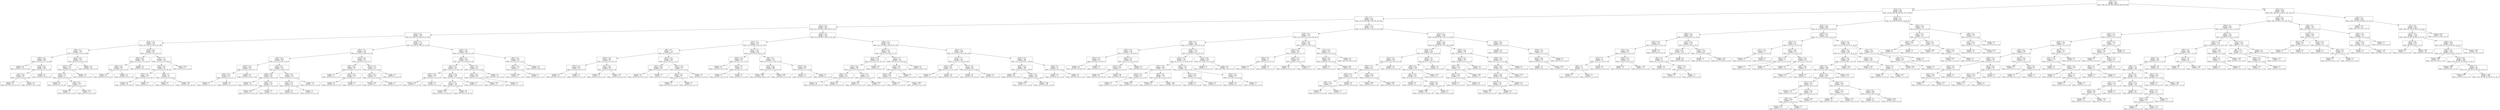 digraph Tree {
node [shape=box] ;
0 [label="X[2] <= 0.5\nentropy = 3.167\nsamples = 8208\nvalue = [997, 891, 942, 840, 1000, 903, 882, 824, 929]"] ;
1 [label="X[14] <= 0.5\nentropy = 2.98\nsamples = 5679\nvalue = [0, 622, 645, 765, 500, 816, 702, 724, 905]"] ;
0 -> 1 [labeldistance=2.5, labelangle=45, headlabel="True"] ;
2 [label="X[5] <= 0.5\nentropy = 2.791\nsamples = 4801\nvalue = [0, 570, 612, 698, 0, 783, 582, 675, 881]"] ;
1 -> 2 ;
3 [label="X[11] <= 0.5\nentropy = 2.505\nsamples = 3014\nvalue = [0, 0, 261, 543, 0, 654, 309, 570, 677]"] ;
2 -> 3 ;
4 [label="X[17] <= 0.5\nentropy = 2.259\nsamples = 1478\nvalue = [0, 0, 201, 0, 0, 368, 235, 242, 432]"] ;
3 -> 4 ;
5 [label="X[23] <= 0.5\nentropy = 1.769\nsamples = 814\nvalue = [0, 0, 141, 0, 0, 0, 83, 191, 399]"] ;
4 -> 5 ;
6 [label="X[8] <= 0.5\nentropy = 1.279\nsamples = 567\nvalue = [0, 0, 116, 0, 0, 0, 83, 0, 368]"] ;
5 -> 6 ;
7 [label="X[20] <= 0.5\nentropy = 0.664\nsamples = 434\nvalue = [0, 0, 0, 0, 0, 0, 75, 0, 359]"] ;
6 -> 7 ;
8 [label="entropy = 0.0\nsamples = 331\nvalue = [0, 0, 0, 0, 0, 0, 0, 0, 331]"] ;
7 -> 8 ;
9 [label="X[10] <= 0.5\nentropy = 0.844\nsamples = 103\nvalue = [0, 0, 0, 0, 0, 0, 75, 0, 28]"] ;
7 -> 9 ;
10 [label="X[7] <= 0.5\nentropy = 0.946\nsamples = 44\nvalue = [0, 0, 0, 0, 0, 0, 16, 0, 28]"] ;
9 -> 10 ;
11 [label="entropy = 0.0\nsamples = 16\nvalue = [0, 0, 0, 0, 0, 0, 16, 0, 0]"] ;
10 -> 11 ;
12 [label="entropy = 0.0\nsamples = 28\nvalue = [0, 0, 0, 0, 0, 0, 0, 0, 28]"] ;
10 -> 12 ;
13 [label="entropy = 0.0\nsamples = 59\nvalue = [0, 0, 0, 0, 0, 0, 59, 0, 0]"] ;
9 -> 13 ;
14 [label="X[13] <= 0.5\nentropy = 0.679\nsamples = 133\nvalue = [0, 0, 116, 0, 0, 0, 8, 0, 9]"] ;
6 -> 14 ;
15 [label="X[21] <= 0.5\nentropy = 1.513\nsamples = 33\nvalue = [0, 0, 16, 0, 0, 0, 8, 0, 9]"] ;
14 -> 15 ;
16 [label="X[20] <= 0.5\nentropy = 1.51\nsamples = 21\nvalue = [0, 0, 4, 0, 0, 0, 8, 0, 9]"] ;
15 -> 16 ;
17 [label="entropy = 0.0\nsamples = 9\nvalue = [0, 0, 0, 0, 0, 0, 0, 0, 9]"] ;
16 -> 17 ;
18 [label="X[1] <= 0.5\nentropy = 0.918\nsamples = 12\nvalue = [0, 0, 4, 0, 0, 0, 8, 0, 0]"] ;
16 -> 18 ;
19 [label="entropy = 0.0\nsamples = 2\nvalue = [0, 0, 0, 0, 0, 0, 2, 0, 0]"] ;
18 -> 19 ;
20 [label="entropy = 0.971\nsamples = 10\nvalue = [0, 0, 4, 0, 0, 0, 6, 0, 0]"] ;
18 -> 20 ;
21 [label="entropy = 0.0\nsamples = 12\nvalue = [0, 0, 12, 0, 0, 0, 0, 0, 0]"] ;
15 -> 21 ;
22 [label="entropy = 0.0\nsamples = 100\nvalue = [0, 0, 100, 0, 0, 0, 0, 0, 0]"] ;
14 -> 22 ;
23 [label="X[26] <= 0.5\nentropy = 0.997\nsamples = 247\nvalue = [0, 0, 25, 0, 0, 0, 0, 191, 31]"] ;
5 -> 23 ;
24 [label="X[19] <= 0.5\nentropy = 0.584\nsamples = 143\nvalue = [0, 0, 20, 0, 0, 0, 0, 123, 0]"] ;
23 -> 24 ;
25 [label="X[8] <= 0.5\nentropy = 0.998\nsamples = 42\nvalue = [0, 0, 20, 0, 0, 0, 0, 22, 0]"] ;
24 -> 25 ;
26 [label="entropy = 0.0\nsamples = 22\nvalue = [0, 0, 0, 0, 0, 0, 0, 22, 0]"] ;
25 -> 26 ;
27 [label="entropy = 0.0\nsamples = 20\nvalue = [0, 0, 20, 0, 0, 0, 0, 0, 0]"] ;
25 -> 27 ;
28 [label="entropy = 0.0\nsamples = 101\nvalue = [0, 0, 0, 0, 0, 0, 0, 101, 0]"] ;
24 -> 28 ;
29 [label="X[3] <= 0.5\nentropy = 1.132\nsamples = 104\nvalue = [0, 0, 5, 0, 0, 0, 0, 68, 31]"] ;
23 -> 29 ;
30 [label="X[12] <= 0.5\nentropy = 0.871\nsamples = 96\nvalue = [0, 0, 0, 0, 0, 0, 0, 68, 28]"] ;
29 -> 30 ;
31 [label="X[1] <= 0.5\nentropy = 0.165\nsamples = 41\nvalue = [0, 0, 0, 0, 0, 0, 0, 40, 1]"] ;
30 -> 31 ;
32 [label="entropy = 0.0\nsamples = 40\nvalue = [0, 0, 0, 0, 0, 0, 0, 40, 0]"] ;
31 -> 32 ;
33 [label="entropy = 0.0\nsamples = 1\nvalue = [0, 0, 0, 0, 0, 0, 0, 0, 1]"] ;
31 -> 33 ;
34 [label="X[9] <= 0.5\nentropy = 1.0\nsamples = 55\nvalue = [0, 0, 0, 0, 0, 0, 0, 28, 27]"] ;
30 -> 34 ;
35 [label="entropy = 0.0\nsamples = 5\nvalue = [0, 0, 0, 0, 0, 0, 0, 0, 5]"] ;
34 -> 35 ;
36 [label="entropy = 0.99\nsamples = 50\nvalue = [0, 0, 0, 0, 0, 0, 0, 28, 22]"] ;
34 -> 36 ;
37 [label="entropy = 0.954\nsamples = 8\nvalue = [0, 0, 5, 0, 0, 0, 0, 0, 3]"] ;
29 -> 37 ;
38 [label="X[20] <= 0.5\nentropy = 1.772\nsamples = 664\nvalue = [0, 0, 60, 0, 0, 368, 152, 51, 33]"] ;
4 -> 38 ;
39 [label="X[8] <= 0.5\nentropy = 1.149\nsamples = 410\nvalue = [0, 0, 45, 0, 0, 308, 0, 47, 10]"] ;
38 -> 39 ;
40 [label="X[7] <= 0.5\nentropy = 0.666\nsamples = 355\nvalue = [0, 0, 0, 0, 0, 307, 0, 39, 9]"] ;
39 -> 40 ;
41 [label="X[21] <= 0.5\nentropy = 0.876\nsamples = 145\nvalue = [0, 0, 0, 0, 0, 107, 0, 37, 1]"] ;
40 -> 41 ;
42 [label="X[23] <= 0.5\nentropy = 0.176\nsamples = 38\nvalue = [0, 0, 0, 0, 0, 0, 0, 37, 1]"] ;
41 -> 42 ;
43 [label="entropy = 0.0\nsamples = 1\nvalue = [0, 0, 0, 0, 0, 0, 0, 0, 1]"] ;
42 -> 43 ;
44 [label="entropy = 0.0\nsamples = 37\nvalue = [0, 0, 0, 0, 0, 0, 0, 37, 0]"] ;
42 -> 44 ;
45 [label="entropy = 0.0\nsamples = 107\nvalue = [0, 0, 0, 0, 0, 107, 0, 0, 0]"] ;
41 -> 45 ;
46 [label="X[0] <= 0.5\nentropy = 0.311\nsamples = 210\nvalue = [0, 0, 0, 0, 0, 200, 0, 2, 8]"] ;
40 -> 46 ;
47 [label="X[26] <= 0.5\nentropy = 0.909\nsamples = 38\nvalue = [0, 0, 0, 0, 0, 29, 0, 1, 8]"] ;
46 -> 47 ;
48 [label="entropy = 0.0\nsamples = 16\nvalue = [0, 0, 0, 0, 0, 16, 0, 0, 0]"] ;
47 -> 48 ;
49 [label="X[23] <= 0.5\nentropy = 1.182\nsamples = 22\nvalue = [0, 0, 0, 0, 0, 13, 0, 1, 8]"] ;
47 -> 49 ;
50 [label="entropy = 0.959\nsamples = 21\nvalue = [0, 0, 0, 0, 0, 13, 0, 0, 8]"] ;
49 -> 50 ;
51 [label="entropy = 0.0\nsamples = 1\nvalue = [0, 0, 0, 0, 0, 0, 0, 1, 0]"] ;
49 -> 51 ;
52 [label="X[4] <= 0.5\nentropy = 0.052\nsamples = 172\nvalue = [0, 0, 0, 0, 0, 171, 0, 1, 0]"] ;
46 -> 52 ;
53 [label="X[12] <= 0.5\nentropy = 0.131\nsamples = 55\nvalue = [0, 0, 0, 0, 0, 54, 0, 1, 0]"] ;
52 -> 53 ;
54 [label="entropy = 0.0\nsamples = 54\nvalue = [0, 0, 0, 0, 0, 54, 0, 0, 0]"] ;
53 -> 54 ;
55 [label="entropy = 0.0\nsamples = 1\nvalue = [0, 0, 0, 0, 0, 0, 0, 1, 0]"] ;
53 -> 55 ;
56 [label="entropy = 0.0\nsamples = 117\nvalue = [0, 0, 0, 0, 0, 117, 0, 0, 0]"] ;
52 -> 56 ;
57 [label="X[18] <= 0.5\nentropy = 0.852\nsamples = 55\nvalue = [0, 0, 45, 0, 0, 1, 0, 8, 1]"] ;
39 -> 57 ;
58 [label="X[9] <= 0.5\nentropy = 0.307\nsamples = 45\nvalue = [0, 0, 43, 0, 0, 1, 0, 0, 1]"] ;
57 -> 58 ;
59 [label="entropy = 0.0\nsamples = 1\nvalue = [0, 0, 0, 0, 0, 0, 0, 0, 1]"] ;
58 -> 59 ;
60 [label="X[22] <= 0.5\nentropy = 0.156\nsamples = 44\nvalue = [0, 0, 43, 0, 0, 1, 0, 0, 0]"] ;
58 -> 60 ;
61 [label="entropy = 0.0\nsamples = 43\nvalue = [0, 0, 43, 0, 0, 0, 0, 0, 0]"] ;
60 -> 61 ;
62 [label="entropy = 0.0\nsamples = 1\nvalue = [0, 0, 0, 0, 0, 1, 0, 0, 0]"] ;
60 -> 62 ;
63 [label="X[12] <= 0.5\nentropy = 0.722\nsamples = 10\nvalue = [0, 0, 2, 0, 0, 0, 0, 8, 0]"] ;
57 -> 63 ;
64 [label="X[0] <= 0.5\nentropy = 0.503\nsamples = 9\nvalue = [0, 0, 1, 0, 0, 0, 0, 8, 0]"] ;
63 -> 64 ;
65 [label="entropy = 0.544\nsamples = 8\nvalue = [0, 0, 1, 0, 0, 0, 0, 7, 0]"] ;
64 -> 65 ;
66 [label="entropy = 0.0\nsamples = 1\nvalue = [0, 0, 0, 0, 0, 0, 0, 1, 0]"] ;
64 -> 66 ;
67 [label="entropy = 0.0\nsamples = 1\nvalue = [0, 0, 1, 0, 0, 0, 0, 0, 0]"] ;
63 -> 67 ;
68 [label="X[21] <= 0.5\nentropy = 1.584\nsamples = 254\nvalue = [0, 0, 15, 0, 0, 60, 152, 4, 23]"] ;
38 -> 68 ;
69 [label="X[8] <= 0.5\nentropy = 1.256\nsamples = 200\nvalue = [0, 0, 15, 0, 0, 9, 150, 4, 22]"] ;
68 -> 69 ;
70 [label="X[1] <= 0.5\nentropy = 0.49\nsamples = 155\nvalue = [0, 0, 0, 0, 0, 9, 142, 4, 0]"] ;
69 -> 70 ;
71 [label="X[25] <= 0.5\nentropy = 1.338\nsamples = 15\nvalue = [0, 0, 0, 0, 0, 2, 9, 4, 0]"] ;
70 -> 71 ;
72 [label="entropy = 0.918\nsamples = 6\nvalue = [0, 0, 0, 0, 0, 2, 0, 4, 0]"] ;
71 -> 72 ;
73 [label="entropy = 0.0\nsamples = 9\nvalue = [0, 0, 0, 0, 0, 0, 9, 0, 0]"] ;
71 -> 73 ;
74 [label="X[25] <= 0.5\nentropy = 0.286\nsamples = 140\nvalue = [0, 0, 0, 0, 0, 7, 133, 0, 0]"] ;
70 -> 74 ;
75 [label="X[7] <= 0.5\nentropy = 0.153\nsamples = 136\nvalue = [0, 0, 0, 0, 0, 3, 133, 0, 0]"] ;
74 -> 75 ;
76 [label="entropy = 0.184\nsamples = 107\nvalue = [0, 0, 0, 0, 0, 3, 104, 0, 0]"] ;
75 -> 76 ;
77 [label="entropy = 0.0\nsamples = 29\nvalue = [0, 0, 0, 0, 0, 0, 29, 0, 0]"] ;
75 -> 77 ;
78 [label="entropy = 0.0\nsamples = 4\nvalue = [0, 0, 0, 0, 0, 4, 0, 0, 0]"] ;
74 -> 78 ;
79 [label="X[9] <= 0.5\nentropy = 1.476\nsamples = 45\nvalue = [0, 0, 15, 0, 0, 0, 8, 0, 22]"] ;
69 -> 79 ;
80 [label="X[3] <= 0.5\nentropy = 0.932\nsamples = 23\nvalue = [0, 0, 15, 0, 0, 0, 8, 0, 0]"] ;
79 -> 80 ;
81 [label="entropy = 0.902\nsamples = 22\nvalue = [0, 0, 15, 0, 0, 0, 7, 0, 0]"] ;
80 -> 81 ;
82 [label="entropy = 0.0\nsamples = 1\nvalue = [0, 0, 0, 0, 0, 0, 1, 0, 0]"] ;
80 -> 82 ;
83 [label="entropy = 0.0\nsamples = 22\nvalue = [0, 0, 0, 0, 0, 0, 0, 0, 22]"] ;
79 -> 83 ;
84 [label="X[4] <= 0.5\nentropy = 0.361\nsamples = 54\nvalue = [0, 0, 0, 0, 0, 51, 2, 0, 1]"] ;
68 -> 84 ;
85 [label="X[9] <= 0.5\nentropy = 1.522\nsamples = 5\nvalue = [0, 0, 0, 0, 0, 2, 2, 0, 1]"] ;
84 -> 85 ;
86 [label="entropy = 0.918\nsamples = 3\nvalue = [0, 0, 0, 0, 0, 2, 1, 0, 0]"] ;
85 -> 86 ;
87 [label="entropy = 1.0\nsamples = 2\nvalue = [0, 0, 0, 0, 0, 0, 1, 0, 1]"] ;
85 -> 87 ;
88 [label="entropy = 0.0\nsamples = 49\nvalue = [0, 0, 0, 0, 0, 49, 0, 0, 0]"] ;
84 -> 88 ;
89 [label="X[23] <= 0.5\nentropy = 2.273\nsamples = 1536\nvalue = [0, 0, 60, 543, 0, 286, 74, 328, 245]"] ;
3 -> 89 ;
90 [label="X[7] <= 0.5\nentropy = 1.576\nsamples = 504\nvalue = [0, 0, 23, 294, 0, 141, 26, 0, 20]"] ;
89 -> 90 ;
91 [label="X[6] <= 0.5\nentropy = 1.114\nsamples = 216\nvalue = [0, 0, 23, 166, 0, 1, 22, 0, 4]"] ;
90 -> 91 ;
92 [label="X[22] <= 0.5\nentropy = 1.695\nsamples = 54\nvalue = [0, 0, 23, 8, 0, 0, 20, 0, 3]"] ;
91 -> 92 ;
93 [label="X[3] <= 0.5\nentropy = 0.516\nsamples = 26\nvalue = [0, 0, 23, 0, 0, 0, 0, 0, 3]"] ;
92 -> 93 ;
94 [label="entropy = 0.0\nsamples = 23\nvalue = [0, 0, 23, 0, 0, 0, 0, 0, 0]"] ;
93 -> 94 ;
95 [label="entropy = 0.0\nsamples = 3\nvalue = [0, 0, 0, 0, 0, 0, 0, 0, 3]"] ;
93 -> 95 ;
96 [label="X[1] <= 0.5\nentropy = 0.863\nsamples = 28\nvalue = [0, 0, 0, 8, 0, 0, 20, 0, 0]"] ;
92 -> 96 ;
97 [label="entropy = 0.0\nsamples = 3\nvalue = [0, 0, 0, 3, 0, 0, 0, 0, 0]"] ;
96 -> 97 ;
98 [label="entropy = 0.722\nsamples = 25\nvalue = [0, 0, 0, 5, 0, 0, 20, 0, 0]"] ;
96 -> 98 ;
99 [label="X[12] <= 0.5\nentropy = 0.204\nsamples = 162\nvalue = [0, 0, 0, 158, 0, 1, 2, 0, 1]"] ;
91 -> 99 ;
100 [label="X[17] <= 0.5\nentropy = 0.056\nsamples = 156\nvalue = [0, 0, 0, 155, 0, 1, 0, 0, 0]"] ;
99 -> 100 ;
101 [label="entropy = 0.0\nsamples = 155\nvalue = [0, 0, 0, 155, 0, 0, 0, 0, 0]"] ;
100 -> 101 ;
102 [label="entropy = 0.0\nsamples = 1\nvalue = [0, 0, 0, 0, 0, 1, 0, 0, 0]"] ;
100 -> 102 ;
103 [label="X[21] <= 0.5\nentropy = 1.459\nsamples = 6\nvalue = [0, 0, 0, 3, 0, 0, 2, 0, 1]"] ;
99 -> 103 ;
104 [label="X[26] <= 0.5\nentropy = 0.918\nsamples = 3\nvalue = [0, 0, 0, 0, 0, 0, 2, 0, 1]"] ;
103 -> 104 ;
105 [label="entropy = 0.0\nsamples = 2\nvalue = [0, 0, 0, 0, 0, 0, 2, 0, 0]"] ;
104 -> 105 ;
106 [label="entropy = 0.0\nsamples = 1\nvalue = [0, 0, 0, 0, 0, 0, 0, 0, 1]"] ;
104 -> 106 ;
107 [label="entropy = 0.0\nsamples = 3\nvalue = [0, 0, 0, 3, 0, 0, 0, 0, 0]"] ;
103 -> 107 ;
108 [label="X[17] <= 0.5\nentropy = 1.343\nsamples = 288\nvalue = [0, 0, 0, 128, 0, 140, 4, 0, 16]"] ;
90 -> 108 ;
109 [label="X[20] <= 0.5\nentropy = 0.614\nsamples = 18\nvalue = [0, 0, 0, 1, 0, 0, 1, 0, 16]"] ;
108 -> 109 ;
110 [label="entropy = 0.0\nsamples = 16\nvalue = [0, 0, 0, 0, 0, 0, 0, 0, 16]"] ;
109 -> 110 ;
111 [label="X[21] <= 0.5\nentropy = 1.0\nsamples = 2\nvalue = [0, 0, 0, 1, 0, 0, 1, 0, 0]"] ;
109 -> 111 ;
112 [label="entropy = 0.0\nsamples = 1\nvalue = [0, 0, 0, 1, 0, 0, 0, 0, 0]"] ;
111 -> 112 ;
113 [label="entropy = 0.0\nsamples = 1\nvalue = [0, 0, 0, 0, 0, 0, 1, 0, 0]"] ;
111 -> 113 ;
114 [label="X[0] <= 0.5\nentropy = 1.075\nsamples = 270\nvalue = [0, 0, 0, 127, 0, 140, 3, 0, 0]"] ;
108 -> 114 ;
115 [label="X[20] <= 0.5\nentropy = 0.998\nsamples = 240\nvalue = [0, 0, 0, 127, 0, 113, 0, 0, 0]"] ;
114 -> 115 ;
116 [label="entropy = 0.998\nsamples = 187\nvalue = [0, 0, 0, 99, 0, 88, 0, 0, 0]"] ;
115 -> 116 ;
117 [label="entropy = 0.998\nsamples = 53\nvalue = [0, 0, 0, 28, 0, 25, 0, 0, 0]"] ;
115 -> 117 ;
118 [label="X[22] <= 0.5\nentropy = 0.469\nsamples = 30\nvalue = [0, 0, 0, 0, 0, 27, 3, 0, 0]"] ;
114 -> 118 ;
119 [label="entropy = 0.0\nsamples = 27\nvalue = [0, 0, 0, 0, 0, 27, 0, 0, 0]"] ;
118 -> 119 ;
120 [label="entropy = 0.0\nsamples = 3\nvalue = [0, 0, 0, 0, 0, 0, 3, 0, 0]"] ;
118 -> 120 ;
121 [label="X[26] <= 0.5\nentropy = 2.275\nsamples = 1032\nvalue = [0, 0, 37, 249, 0, 145, 48, 328, 225]"] ;
89 -> 121 ;
122 [label="X[19] <= 0.5\nentropy = 1.474\nsamples = 340\nvalue = [0, 0, 15, 212, 0, 84, 25, 4, 0]"] ;
121 -> 122 ;
123 [label="X[15] <= 0.5\nentropy = 0.764\nsamples = 231\nvalue = [0, 0, 5, 197, 0, 0, 25, 4, 0]"] ;
122 -> 123 ;
124 [label="X[7] <= 0.5\nentropy = 0.603\nsamples = 225\nvalue = [0, 0, 0, 197, 0, 0, 25, 3, 0]"] ;
123 -> 124 ;
125 [label="X[25] <= 0.5\nentropy = 0.777\nsamples = 109\nvalue = [0, 0, 0, 84, 0, 0, 25, 0, 0]"] ;
124 -> 125 ;
126 [label="entropy = 0.0\nsamples = 84\nvalue = [0, 0, 0, 84, 0, 0, 0, 0, 0]"] ;
125 -> 126 ;
127 [label="entropy = 0.0\nsamples = 25\nvalue = [0, 0, 0, 0, 0, 0, 25, 0, 0]"] ;
125 -> 127 ;
128 [label="X[1] <= 0.5\nentropy = 0.173\nsamples = 116\nvalue = [0, 0, 0, 113, 0, 0, 0, 3, 0]"] ;
124 -> 128 ;
129 [label="entropy = 0.0\nsamples = 107\nvalue = [0, 0, 0, 107, 0, 0, 0, 0, 0]"] ;
128 -> 129 ;
130 [label="entropy = 0.918\nsamples = 9\nvalue = [0, 0, 0, 6, 0, 0, 0, 3, 0]"] ;
128 -> 130 ;
131 [label="entropy = 0.65\nsamples = 6\nvalue = [0, 0, 5, 0, 0, 0, 0, 1, 0]"] ;
123 -> 131 ;
132 [label="X[12] <= 0.5\nentropy = 1.0\nsamples = 109\nvalue = [0, 0, 10, 15, 0, 84, 0, 0, 0]"] ;
122 -> 132 ;
133 [label="X[0] <= 0.5\nentropy = 0.971\nsamples = 25\nvalue = [0, 0, 10, 15, 0, 0, 0, 0, 0]"] ;
132 -> 133 ;
134 [label="X[15] <= 0.5\nentropy = 0.954\nsamples = 24\nvalue = [0, 0, 9, 15, 0, 0, 0, 0, 0]"] ;
133 -> 134 ;
135 [label="entropy = 0.0\nsamples = 1\nvalue = [0, 0, 0, 1, 0, 0, 0, 0, 0]"] ;
134 -> 135 ;
136 [label="entropy = 0.966\nsamples = 23\nvalue = [0, 0, 9, 14, 0, 0, 0, 0, 0]"] ;
134 -> 136 ;
137 [label="entropy = 0.0\nsamples = 1\nvalue = [0, 0, 1, 0, 0, 0, 0, 0, 0]"] ;
133 -> 137 ;
138 [label="entropy = 0.0\nsamples = 84\nvalue = [0, 0, 0, 0, 0, 84, 0, 0, 0]"] ;
132 -> 138 ;
139 [label="X[4] <= 0.5\nentropy = 1.896\nsamples = 692\nvalue = [0, 0, 22, 37, 0, 61, 23, 324, 225]"] ;
121 -> 139 ;
140 [label="X[7] <= 0.5\nentropy = 1.124\nsamples = 303\nvalue = [0, 0, 0, 1, 0, 0, 22, 64, 216]"] ;
139 -> 140 ;
141 [label="X[13] <= 0.5\nentropy = 0.042\nsamples = 217\nvalue = [0, 0, 0, 1, 0, 0, 0, 0, 216]"] ;
140 -> 141 ;
142 [label="entropy = 0.0\nsamples = 1\nvalue = [0, 0, 0, 1, 0, 0, 0, 0, 0]"] ;
141 -> 142 ;
143 [label="entropy = 0.0\nsamples = 216\nvalue = [0, 0, 0, 0, 0, 0, 0, 0, 216]"] ;
141 -> 143 ;
144 [label="X[17] <= 0.5\nentropy = 0.82\nsamples = 86\nvalue = [0, 0, 0, 0, 0, 0, 22, 64, 0]"] ;
140 -> 144 ;
145 [label="entropy = 0.0\nsamples = 64\nvalue = [0, 0, 0, 0, 0, 0, 0, 64, 0]"] ;
144 -> 145 ;
146 [label="entropy = 0.0\nsamples = 22\nvalue = [0, 0, 0, 0, 0, 0, 22, 0, 0]"] ;
144 -> 146 ;
147 [label="X[12] <= 0.5\nentropy = 1.508\nsamples = 389\nvalue = [0, 0, 22, 36, 0, 61, 1, 260, 9]"] ;
139 -> 147 ;
148 [label="X[20] <= 0.5\nentropy = 1.099\nsamples = 345\nvalue = [0, 0, 0, 14, 0, 61, 1, 260, 9]"] ;
147 -> 148 ;
149 [label="entropy = 0.0\nsamples = 182\nvalue = [0, 0, 0, 0, 0, 0, 0, 182, 0]"] ;
148 -> 149 ;
150 [label="X[6] <= 0.5\nentropy = 1.619\nsamples = 163\nvalue = [0, 0, 0, 14, 0, 61, 1, 78, 9]"] ;
148 -> 150 ;
151 [label="entropy = 0.455\nsamples = 27\nvalue = [0, 0, 0, 1, 0, 0, 1, 25, 0]"] ;
150 -> 151 ;
152 [label="entropy = 1.632\nsamples = 136\nvalue = [0, 0, 0, 13, 0, 61, 0, 53, 9]"] ;
150 -> 152 ;
153 [label="X[8] <= 0.5\nentropy = 1.0\nsamples = 44\nvalue = [0, 0, 22, 22, 0, 0, 0, 0, 0]"] ;
147 -> 153 ;
154 [label="entropy = 0.0\nsamples = 22\nvalue = [0, 0, 0, 22, 0, 0, 0, 0, 0]"] ;
153 -> 154 ;
155 [label="entropy = 0.0\nsamples = 22\nvalue = [0, 0, 22, 0, 0, 0, 0, 0, 0]"] ;
153 -> 155 ;
156 [label="X[1] <= 0.5\nentropy = 2.578\nsamples = 1787\nvalue = [0, 570, 351, 155, 0, 129, 273, 105, 204]"] ;
2 -> 156 ;
157 [label="X[18] <= 0.5\nentropy = 2.252\nsamples = 753\nvalue = [0, 124, 321, 24, 0, 113, 102, 66, 3]"] ;
156 -> 157 ;
158 [label="X[8] <= 0.5\nentropy = 1.917\nsamples = 569\nvalue = [0, 30, 319, 24, 0, 28, 102, 65, 1]"] ;
157 -> 158 ;
159 [label="X[25] <= 0.5\nentropy = 1.785\nsamples = 156\nvalue = [0, 0, 0, 22, 0, 12, 66, 55, 1]"] ;
158 -> 159 ;
160 [label="X[12] <= 0.5\nentropy = 0.112\nsamples = 67\nvalue = [0, 0, 0, 0, 0, 0, 66, 0, 1]"] ;
159 -> 160 ;
161 [label="entropy = 0.0\nsamples = 66\nvalue = [0, 0, 0, 0, 0, 0, 66, 0, 0]"] ;
160 -> 161 ;
162 [label="entropy = 0.0\nsamples = 1\nvalue = [0, 0, 0, 0, 0, 0, 0, 0, 1]"] ;
160 -> 162 ;
163 [label="X[22] <= 0.5\nentropy = 1.317\nsamples = 89\nvalue = [0, 0, 0, 22, 0, 12, 0, 55, 0]"] ;
159 -> 163 ;
164 [label="X[11] <= 0.5\nentropy = 0.678\nsamples = 67\nvalue = [0, 0, 0, 0, 0, 12, 0, 55, 0]"] ;
163 -> 164 ;
165 [label="entropy = 0.0\nsamples = 28\nvalue = [0, 0, 0, 0, 0, 0, 0, 28, 0]"] ;
164 -> 165 ;
166 [label="entropy = 0.89\nsamples = 39\nvalue = [0, 0, 0, 0, 0, 12, 0, 27, 0]"] ;
164 -> 166 ;
167 [label="entropy = 0.0\nsamples = 22\nvalue = [0, 0, 0, 22, 0, 0, 0, 0, 0]"] ;
163 -> 167 ;
168 [label="X[19] <= 0.5\nentropy = 1.218\nsamples = 413\nvalue = [0, 30, 319, 2, 0, 16, 36, 10, 0]"] ;
158 -> 168 ;
169 [label="X[10] <= 0.5\nentropy = 1.745\nsamples = 210\nvalue = [0, 19, 127, 2, 0, 16, 36, 10, 0]"] ;
168 -> 169 ;
170 [label="X[17] <= 0.5\nentropy = 1.694\nsamples = 182\nvalue = [0, 15, 111, 2, 0, 8, 36, 10, 0]"] ;
169 -> 170 ;
171 [label="X[22] <= 0.5\nentropy = 1.224\nsamples = 9\nvalue = [0, 0, 6, 1, 0, 0, 2, 0, 0]"] ;
170 -> 171 ;
172 [label="entropy = 0.0\nsamples = 1\nvalue = [0, 0, 0, 1, 0, 0, 0, 0, 0]"] ;
171 -> 172 ;
173 [label="entropy = 0.811\nsamples = 8\nvalue = [0, 0, 6, 0, 0, 0, 2, 0, 0]"] ;
171 -> 173 ;
174 [label="X[23] <= 0.5\nentropy = 1.69\nsamples = 173\nvalue = [0, 15, 105, 1, 0, 8, 34, 10, 0]"] ;
170 -> 174 ;
175 [label="entropy = 0.811\nsamples = 4\nvalue = [0, 3, 0, 0, 0, 0, 1, 0, 0]"] ;
174 -> 175 ;
176 [label="entropy = 1.651\nsamples = 169\nvalue = [0, 12, 105, 1, 0, 8, 33, 10, 0]"] ;
174 -> 176 ;
177 [label="X[22] <= 0.5\nentropy = 1.379\nsamples = 28\nvalue = [0, 4, 16, 0, 0, 8, 0, 0, 0]"] ;
169 -> 177 ;
178 [label="X[17] <= 0.5\nentropy = 0.845\nsamples = 11\nvalue = [0, 3, 0, 0, 0, 8, 0, 0, 0]"] ;
177 -> 178 ;
179 [label="entropy = 0.0\nsamples = 3\nvalue = [0, 3, 0, 0, 0, 0, 0, 0, 0]"] ;
178 -> 179 ;
180 [label="entropy = 0.0\nsamples = 8\nvalue = [0, 0, 0, 0, 0, 8, 0, 0, 0]"] ;
178 -> 180 ;
181 [label="X[15] <= 0.5\nentropy = 0.323\nsamples = 17\nvalue = [0, 1, 16, 0, 0, 0, 0, 0, 0]"] ;
177 -> 181 ;
182 [label="entropy = 0.0\nsamples = 16\nvalue = [0, 0, 16, 0, 0, 0, 0, 0, 0]"] ;
181 -> 182 ;
183 [label="entropy = 0.0\nsamples = 1\nvalue = [0, 1, 0, 0, 0, 0, 0, 0, 0]"] ;
181 -> 183 ;
184 [label="X[13] <= 0.5\nentropy = 0.304\nsamples = 203\nvalue = [0, 11, 192, 0, 0, 0, 0, 0, 0]"] ;
168 -> 184 ;
185 [label="entropy = 0.0\nsamples = 11\nvalue = [0, 11, 0, 0, 0, 0, 0, 0, 0]"] ;
184 -> 185 ;
186 [label="entropy = 0.0\nsamples = 192\nvalue = [0, 0, 192, 0, 0, 0, 0, 0, 0]"] ;
184 -> 186 ;
187 [label="X[17] <= 0.5\nentropy = 1.192\nsamples = 184\nvalue = [0, 94, 2, 0, 0, 85, 0, 1, 2]"] ;
157 -> 187 ;
188 [label="X[15] <= 0.5\nentropy = 0.521\nsamples = 63\nvalue = [0, 58, 2, 0, 0, 0, 0, 1, 2]"] ;
187 -> 188 ;
189 [label="X[26] <= 0.5\nentropy = 1.0\nsamples = 4\nvalue = [0, 0, 2, 0, 0, 0, 0, 0, 2]"] ;
188 -> 189 ;
190 [label="entropy = 0.0\nsamples = 2\nvalue = [0, 0, 2, 0, 0, 0, 0, 0, 0]"] ;
189 -> 190 ;
191 [label="entropy = 0.0\nsamples = 2\nvalue = [0, 0, 0, 0, 0, 0, 0, 0, 2]"] ;
189 -> 191 ;
192 [label="X[23] <= 0.5\nentropy = 0.124\nsamples = 59\nvalue = [0, 58, 0, 0, 0, 0, 0, 1, 0]"] ;
188 -> 192 ;
193 [label="entropy = 0.0\nsamples = 54\nvalue = [0, 54, 0, 0, 0, 0, 0, 0, 0]"] ;
192 -> 193 ;
194 [label="entropy = 0.722\nsamples = 5\nvalue = [0, 4, 0, 0, 0, 0, 0, 1, 0]"] ;
192 -> 194 ;
195 [label="X[7] <= 0.5\nentropy = 0.878\nsamples = 121\nvalue = [0, 36, 0, 0, 0, 85, 0, 0, 0]"] ;
187 -> 195 ;
196 [label="X[23] <= 0.5\nentropy = 0.94\nsamples = 56\nvalue = [0, 36, 0, 0, 0, 20, 0, 0, 0]"] ;
195 -> 196 ;
197 [label="entropy = 0.0\nsamples = 8\nvalue = [0, 8, 0, 0, 0, 0, 0, 0, 0]"] ;
196 -> 197 ;
198 [label="entropy = 0.98\nsamples = 48\nvalue = [0, 28, 0, 0, 0, 20, 0, 0, 0]"] ;
196 -> 198 ;
199 [label="entropy = 0.0\nsamples = 65\nvalue = [0, 0, 0, 0, 0, 65, 0, 0, 0]"] ;
195 -> 199 ;
200 [label="X[7] <= 0.5\nentropy = 2.209\nsamples = 1034\nvalue = [0, 446, 30, 131, 0, 16, 171, 39, 201]"] ;
156 -> 200 ;
201 [label="X[13] <= 0.5\nentropy = 2.448\nsamples = 682\nvalue = [0, 108, 30, 131, 0, 16, 159, 39, 199]"] ;
200 -> 201 ;
202 [label="X[20] <= 0.5\nentropy = 2.204\nsamples = 403\nvalue = [0, 51, 28, 117, 0, 0, 152, 39, 16]"] ;
201 -> 202 ;
203 [label="X[11] <= 0.5\nentropy = 1.679\nsamples = 203\nvalue = [0, 35, 1, 114, 0, 0, 0, 37, 16]"] ;
202 -> 203 ;
204 [label="X[23] <= 0.5\nentropy = 1.574\nsamples = 89\nvalue = [0, 35, 1, 0, 0, 0, 0, 37, 16]"] ;
203 -> 204 ;
205 [label="X[26] <= 0.5\nentropy = 0.774\nsamples = 19\nvalue = [0, 2, 1, 0, 0, 0, 0, 0, 16]"] ;
204 -> 205 ;
206 [label="X[8] <= 0.5\nentropy = 0.918\nsamples = 3\nvalue = [0, 2, 1, 0, 0, 0, 0, 0, 0]"] ;
205 -> 206 ;
207 [label="entropy = 0.0\nsamples = 1\nvalue = [0, 1, 0, 0, 0, 0, 0, 0, 0]"] ;
206 -> 207 ;
208 [label="entropy = 1.0\nsamples = 2\nvalue = [0, 1, 1, 0, 0, 0, 0, 0, 0]"] ;
206 -> 208 ;
209 [label="entropy = 0.0\nsamples = 16\nvalue = [0, 0, 0, 0, 0, 0, 0, 0, 16]"] ;
205 -> 209 ;
210 [label="X[6] <= 0.5\nentropy = 0.998\nsamples = 70\nvalue = [0, 33, 0, 0, 0, 0, 0, 37, 0]"] ;
204 -> 210 ;
211 [label="entropy = 0.993\nsamples = 20\nvalue = [0, 9, 0, 0, 0, 0, 0, 11, 0]"] ;
210 -> 211 ;
212 [label="entropy = 0.999\nsamples = 50\nvalue = [0, 24, 0, 0, 0, 0, 0, 26, 0]"] ;
210 -> 212 ;
213 [label="entropy = 0.0\nsamples = 114\nvalue = [0, 0, 0, 114, 0, 0, 0, 0, 0]"] ;
203 -> 213 ;
214 [label="X[22] <= 0.5\nentropy = 1.14\nsamples = 200\nvalue = [0, 16, 27, 3, 0, 0, 152, 2, 0]"] ;
202 -> 214 ;
215 [label="X[9] <= 0.5\nentropy = 0.945\nsamples = 184\nvalue = [0, 16, 11, 3, 0, 0, 152, 2, 0]"] ;
214 -> 215 ;
216 [label="X[17] <= 0.5\nentropy = 0.817\nsamples = 176\nvalue = [0, 11, 10, 3, 0, 0, 151, 1, 0]"] ;
215 -> 216 ;
217 [label="entropy = 0.0\nsamples = 15\nvalue = [0, 0, 0, 0, 0, 0, 15, 0, 0]"] ;
216 -> 217 ;
218 [label="X[10] <= 0.5\nentropy = 0.872\nsamples = 161\nvalue = [0, 11, 10, 3, 0, 0, 136, 1, 0]"] ;
216 -> 218 ;
219 [label="entropy = 0.904\nsamples = 153\nvalue = [0, 11, 10, 3, 0, 0, 128, 1, 0]"] ;
218 -> 219 ;
220 [label="entropy = 0.0\nsamples = 8\nvalue = [0, 0, 0, 0, 0, 0, 8, 0, 0]"] ;
218 -> 220 ;
221 [label="entropy = 1.549\nsamples = 8\nvalue = [0, 5, 1, 0, 0, 0, 1, 1, 0]"] ;
215 -> 221 ;
222 [label="entropy = 0.0\nsamples = 16\nvalue = [0, 0, 16, 0, 0, 0, 0, 0, 0]"] ;
214 -> 222 ;
223 [label="X[26] <= 0.5\nentropy = 1.505\nsamples = 279\nvalue = [0, 57, 2, 14, 0, 16, 7, 0, 183]"] ;
201 -> 223 ;
224 [label="X[22] <= 0.5\nentropy = 1.559\nsamples = 92\nvalue = [0, 56, 0, 14, 0, 15, 7, 0, 0]"] ;
223 -> 224 ;
225 [label="X[10] <= 0.5\nentropy = 1.654\nsamples = 37\nvalue = [0, 1, 0, 14, 0, 15, 7, 0, 0]"] ;
224 -> 225 ;
226 [label="X[11] <= 0.5\nentropy = 0.353\nsamples = 15\nvalue = [0, 1, 0, 14, 0, 0, 0, 0, 0]"] ;
225 -> 226 ;
227 [label="entropy = 0.0\nsamples = 1\nvalue = [0, 1, 0, 0, 0, 0, 0, 0, 0]"] ;
226 -> 227 ;
228 [label="entropy = 0.0\nsamples = 14\nvalue = [0, 0, 0, 14, 0, 0, 0, 0, 0]"] ;
226 -> 228 ;
229 [label="entropy = 0.902\nsamples = 22\nvalue = [0, 0, 0, 0, 0, 15, 7, 0, 0]"] ;
225 -> 229 ;
230 [label="entropy = 0.0\nsamples = 55\nvalue = [0, 55, 0, 0, 0, 0, 0, 0, 0]"] ;
224 -> 230 ;
231 [label="X[19] <= 0.5\nentropy = 0.181\nsamples = 187\nvalue = [0, 1, 2, 0, 0, 1, 0, 0, 183]"] ;
223 -> 231 ;
232 [label="X[10] <= 0.5\nentropy = 0.097\nsamples = 185\nvalue = [0, 1, 0, 0, 0, 1, 0, 0, 183]"] ;
231 -> 232 ;
233 [label="X[11] <= 0.5\nentropy = 0.049\nsamples = 182\nvalue = [0, 1, 0, 0, 0, 0, 0, 0, 181]"] ;
232 -> 233 ;
234 [label="X[20] <= 0.5\nentropy = 0.165\nsamples = 41\nvalue = [0, 1, 0, 0, 0, 0, 0, 0, 40]"] ;
233 -> 234 ;
235 [label="entropy = 0.65\nsamples = 6\nvalue = [0, 1, 0, 0, 0, 0, 0, 0, 5]"] ;
234 -> 235 ;
236 [label="entropy = 0.0\nsamples = 35\nvalue = [0, 0, 0, 0, 0, 0, 0, 0, 35]"] ;
234 -> 236 ;
237 [label="entropy = 0.0\nsamples = 141\nvalue = [0, 0, 0, 0, 0, 0, 0, 0, 141]"] ;
233 -> 237 ;
238 [label="entropy = 0.918\nsamples = 3\nvalue = [0, 0, 0, 0, 0, 1, 0, 0, 2]"] ;
232 -> 238 ;
239 [label="entropy = 0.0\nsamples = 2\nvalue = [0, 0, 2, 0, 0, 0, 0, 0, 0]"] ;
231 -> 239 ;
240 [label="X[21] <= 0.5\nentropy = 0.265\nsamples = 352\nvalue = [0, 338, 0, 0, 0, 0, 12, 0, 2]"] ;
200 -> 240 ;
241 [label="entropy = 0.0\nsamples = 328\nvalue = [0, 328, 0, 0, 0, 0, 0, 0, 0]"] ;
240 -> 241 ;
242 [label="X[18] <= 0.5\nentropy = 1.325\nsamples = 24\nvalue = [0, 10, 0, 0, 0, 0, 12, 0, 2]"] ;
240 -> 242 ;
243 [label="X[15] <= 0.5\nentropy = 0.994\nsamples = 22\nvalue = [0, 10, 0, 0, 0, 0, 12, 0, 0]"] ;
242 -> 243 ;
244 [label="entropy = 1.0\nsamples = 16\nvalue = [0, 8, 0, 0, 0, 0, 8, 0, 0]"] ;
243 -> 244 ;
245 [label="entropy = 0.918\nsamples = 6\nvalue = [0, 2, 0, 0, 0, 0, 4, 0, 0]"] ;
243 -> 245 ;
246 [label="entropy = 0.0\nsamples = 2\nvalue = [0, 0, 0, 0, 0, 0, 0, 0, 2]"] ;
242 -> 246 ;
247 [label="X[15] <= 0.5\nentropy = 2.11\nsamples = 878\nvalue = [0, 52, 33, 67, 500, 33, 120, 49, 24]"] ;
1 -> 247 ;
248 [label="X[20] <= 0.5\nentropy = 1.909\nsamples = 800\nvalue = [0, 19, 25, 52, 497, 33, 115, 35, 24]"] ;
247 -> 248 ;
249 [label="X[26] <= 0.5\nentropy = 1.588\nsamples = 267\nvalue = [0, 8, 10, 30, 182, 14, 0, 23, 0]"] ;
248 -> 249 ;
250 [label="X[11] <= 0.5\nentropy = 2.219\nsamples = 85\nvalue = [0, 6, 7, 28, 27, 14, 0, 3, 0]"] ;
249 -> 250 ;
251 [label="X[1] <= 0.5\nentropy = 1.945\nsamples = 57\nvalue = [0, 6, 7, 0, 27, 14, 0, 3, 0]"] ;
250 -> 251 ;
252 [label="X[7] <= 0.5\nentropy = 1.5\nsamples = 28\nvalue = [0, 0, 7, 0, 7, 14, 0, 0, 0]"] ;
251 -> 252 ;
253 [label="X[4] <= 0.5\nentropy = 1.0\nsamples = 14\nvalue = [0, 0, 7, 0, 7, 0, 0, 0, 0]"] ;
252 -> 253 ;
254 [label="entropy = 0.0\nsamples = 7\nvalue = [0, 0, 7, 0, 0, 0, 0, 0, 0]"] ;
253 -> 254 ;
255 [label="entropy = 0.0\nsamples = 7\nvalue = [0, 0, 0, 0, 7, 0, 0, 0, 0]"] ;
253 -> 255 ;
256 [label="entropy = 0.0\nsamples = 14\nvalue = [0, 0, 0, 0, 0, 14, 0, 0, 0]"] ;
252 -> 256 ;
257 [label="X[23] <= 0.5\nentropy = 1.179\nsamples = 29\nvalue = [0, 6, 0, 0, 20, 0, 0, 3, 0]"] ;
251 -> 257 ;
258 [label="entropy = 0.0\nsamples = 15\nvalue = [0, 0, 0, 0, 15, 0, 0, 0, 0]"] ;
257 -> 258 ;
259 [label="entropy = 1.531\nsamples = 14\nvalue = [0, 6, 0, 0, 5, 0, 0, 3, 0]"] ;
257 -> 259 ;
260 [label="entropy = 0.0\nsamples = 28\nvalue = [0, 0, 0, 28, 0, 0, 0, 0, 0]"] ;
250 -> 260 ;
261 [label="X[1] <= 0.5\nentropy = 0.788\nsamples = 182\nvalue = [0, 2, 3, 2, 155, 0, 0, 20, 0]"] ;
249 -> 261 ;
262 [label="X[17] <= 0.5\nentropy = 0.194\nsamples = 118\nvalue = [0, 1, 2, 0, 115, 0, 0, 0, 0]"] ;
261 -> 262 ;
263 [label="X[5] <= 0.5\nentropy = 0.7\nsamples = 22\nvalue = [0, 1, 2, 0, 19, 0, 0, 0, 0]"] ;
262 -> 263 ;
264 [label="entropy = 0.0\nsamples = 13\nvalue = [0, 0, 0, 0, 13, 0, 0, 0, 0]"] ;
263 -> 264 ;
265 [label="X[18] <= 0.5\nentropy = 1.224\nsamples = 9\nvalue = [0, 1, 2, 0, 6, 0, 0, 0, 0]"] ;
263 -> 265 ;
266 [label="entropy = 0.722\nsamples = 5\nvalue = [0, 1, 0, 0, 4, 0, 0, 0, 0]"] ;
265 -> 266 ;
267 [label="entropy = 1.0\nsamples = 4\nvalue = [0, 0, 2, 0, 2, 0, 0, 0, 0]"] ;
265 -> 267 ;
268 [label="entropy = 0.0\nsamples = 96\nvalue = [0, 0, 0, 0, 96, 0, 0, 0, 0]"] ;
262 -> 268 ;
269 [label="X[23] <= 0.5\nentropy = 1.292\nsamples = 64\nvalue = [0, 1, 1, 2, 40, 0, 0, 20, 0]"] ;
261 -> 269 ;
270 [label="entropy = 0.0\nsamples = 1\nvalue = [0, 0, 0, 0, 1, 0, 0, 0, 0]"] ;
269 -> 270 ;
271 [label="entropy = 1.302\nsamples = 63\nvalue = [0, 1, 1, 2, 39, 0, 0, 20, 0]"] ;
269 -> 271 ;
272 [label="X[26] <= 0.5\nentropy = 1.872\nsamples = 533\nvalue = [0, 11, 15, 22, 315, 19, 115, 12, 24]"] ;
248 -> 272 ;
273 [label="X[0] <= 0.5\nentropy = 1.317\nsamples = 38\nvalue = [0, 3, 4, 0, 1, 0, 28, 2, 0]"] ;
272 -> 273 ;
274 [label="X[7] <= 0.5\nentropy = 1.557\nsamples = 7\nvalue = [0, 3, 2, 0, 0, 0, 0, 2, 0]"] ;
273 -> 274 ;
275 [label="entropy = 1.522\nsamples = 5\nvalue = [0, 1, 2, 0, 0, 0, 0, 2, 0]"] ;
274 -> 275 ;
276 [label="entropy = 0.0\nsamples = 2\nvalue = [0, 2, 0, 0, 0, 0, 0, 0, 0]"] ;
274 -> 276 ;
277 [label="X[11] <= 0.5\nentropy = 0.548\nsamples = 31\nvalue = [0, 0, 2, 0, 1, 0, 28, 0, 0]"] ;
273 -> 277 ;
278 [label="X[4] <= 0.5\nentropy = 1.0\nsamples = 2\nvalue = [0, 0, 1, 0, 1, 0, 0, 0, 0]"] ;
277 -> 278 ;
279 [label="entropy = 0.0\nsamples = 1\nvalue = [0, 0, 1, 0, 0, 0, 0, 0, 0]"] ;
278 -> 279 ;
280 [label="entropy = 0.0\nsamples = 1\nvalue = [0, 0, 0, 0, 1, 0, 0, 0, 0]"] ;
278 -> 280 ;
281 [label="X[22] <= 0.5\nentropy = 0.216\nsamples = 29\nvalue = [0, 0, 1, 0, 0, 0, 28, 0, 0]"] ;
277 -> 281 ;
282 [label="entropy = 0.0\nsamples = 20\nvalue = [0, 0, 0, 0, 0, 0, 20, 0, 0]"] ;
281 -> 282 ;
283 [label="X[4] <= 0.5\nentropy = 0.503\nsamples = 9\nvalue = [0, 0, 1, 0, 0, 0, 8, 0, 0]"] ;
281 -> 283 ;
284 [label="entropy = 0.544\nsamples = 8\nvalue = [0, 0, 1, 0, 0, 0, 7, 0, 0]"] ;
283 -> 284 ;
285 [label="entropy = 0.0\nsamples = 1\nvalue = [0, 0, 0, 0, 0, 0, 1, 0, 0]"] ;
283 -> 285 ;
286 [label="X[21] <= 0.5\nentropy = 1.781\nsamples = 495\nvalue = [0, 8, 11, 22, 314, 19, 87, 10, 24]"] ;
272 -> 286 ;
287 [label="X[6] <= 0.5\nentropy = 1.602\nsamples = 446\nvalue = [0, 5, 10, 15, 311, 17, 60, 10, 18]"] ;
286 -> 287 ;
288 [label="X[3] <= 0.5\nentropy = 1.091\nsamples = 327\nvalue = [0, 4, 10, 8, 269, 2, 25, 3, 6]"] ;
287 -> 288 ;
289 [label="X[9] <= 0.5\nentropy = 0.796\nsamples = 288\nvalue = [0, 4, 10, 3, 253, 0, 14, 3, 1]"] ;
288 -> 289 ;
290 [label="X[23] <= 0.5\nentropy = 0.536\nsamples = 270\nvalue = [0, 1, 6, 3, 248, 0, 12, 0, 0]"] ;
289 -> 290 ;
291 [label="X[17] <= 0.5\nentropy = 1.676\nsamples = 29\nvalue = [0, 0, 6, 3, 16, 0, 4, 0, 0]"] ;
290 -> 291 ;
292 [label="entropy = 1.522\nsamples = 10\nvalue = [0, 0, 4, 0, 2, 0, 4, 0, 0]"] ;
291 -> 292 ;
293 [label="X[7] <= 0.5\nentropy = 1.087\nsamples = 19\nvalue = [0, 0, 2, 3, 14, 0, 0, 0, 0]"] ;
291 -> 293 ;
294 [label="X[4] <= 0.5\nentropy = 0.684\nsamples = 11\nvalue = [0, 0, 2, 0, 9, 0, 0, 0, 0]"] ;
293 -> 294 ;
295 [label="entropy = 0.722\nsamples = 10\nvalue = [0, 0, 2, 0, 8, 0, 0, 0, 0]"] ;
294 -> 295 ;
296 [label="entropy = 0.0\nsamples = 1\nvalue = [0, 0, 0, 0, 1, 0, 0, 0, 0]"] ;
294 -> 296 ;
297 [label="entropy = 0.954\nsamples = 8\nvalue = [0, 0, 0, 3, 5, 0, 0, 0, 0]"] ;
293 -> 297 ;
298 [label="X[5] <= 0.5\nentropy = 0.249\nsamples = 241\nvalue = [0, 1, 0, 0, 232, 0, 8, 0, 0]"] ;
290 -> 298 ;
299 [label="X[16] <= 0.5\nentropy = 0.753\nsamples = 37\nvalue = [0, 0, 0, 0, 29, 0, 8, 0, 0]"] ;
298 -> 299 ;
300 [label="entropy = 0.0\nsamples = 10\nvalue = [0, 0, 0, 0, 10, 0, 0, 0, 0]"] ;
299 -> 300 ;
301 [label="entropy = 0.877\nsamples = 27\nvalue = [0, 0, 0, 0, 19, 0, 8, 0, 0]"] ;
299 -> 301 ;
302 [label="X[1] <= 0.5\nentropy = 0.045\nsamples = 204\nvalue = [0, 1, 0, 0, 203, 0, 0, 0, 0]"] ;
298 -> 302 ;
303 [label="entropy = 0.0\nsamples = 34\nvalue = [0, 0, 0, 0, 34, 0, 0, 0, 0]"] ;
302 -> 303 ;
304 [label="entropy = 0.052\nsamples = 170\nvalue = [0, 1, 0, 0, 169, 0, 0, 0, 0]"] ;
302 -> 304 ;
305 [label="entropy = 2.441\nsamples = 18\nvalue = [0, 3, 4, 0, 5, 0, 2, 3, 1]"] ;
289 -> 305 ;
306 [label="entropy = 2.022\nsamples = 39\nvalue = [0, 0, 0, 5, 16, 2, 11, 0, 5]"] ;
288 -> 306 ;
307 [label="X[22] <= 0.5\nentropy = 2.299\nsamples = 119\nvalue = [0, 1, 0, 7, 42, 15, 35, 7, 12]"] ;
287 -> 307 ;
308 [label="entropy = 2.333\nsamples = 113\nvalue = [0, 1, 0, 7, 39, 15, 32, 7, 12]"] ;
307 -> 308 ;
309 [label="X[11] <= 0.5\nentropy = 1.0\nsamples = 6\nvalue = [0, 0, 0, 0, 3, 0, 3, 0, 0]"] ;
307 -> 309 ;
310 [label="entropy = 0.0\nsamples = 2\nvalue = [0, 0, 0, 0, 2, 0, 0, 0, 0]"] ;
309 -> 310 ;
311 [label="entropy = 0.811\nsamples = 4\nvalue = [0, 0, 0, 0, 1, 0, 3, 0, 0]"] ;
309 -> 311 ;
312 [label="X[7] <= 0.5\nentropy = 2.042\nsamples = 49\nvalue = [0, 3, 1, 7, 3, 2, 27, 0, 6]"] ;
286 -> 312 ;
313 [label="X[6] <= 0.5\nentropy = 1.931\nsamples = 47\nvalue = [0, 1, 1, 7, 3, 2, 27, 0, 6]"] ;
312 -> 313 ;
314 [label="entropy = 2.006\nsamples = 44\nvalue = [0, 1, 1, 7, 3, 2, 24, 0, 6]"] ;
313 -> 314 ;
315 [label="entropy = 0.0\nsamples = 3\nvalue = [0, 0, 0, 0, 0, 0, 3, 0, 0]"] ;
313 -> 315 ;
316 [label="entropy = 0.0\nsamples = 2\nvalue = [0, 2, 0, 0, 0, 0, 0, 0, 0]"] ;
312 -> 316 ;
317 [label="X[19] <= 0.5\nentropy = 2.199\nsamples = 78\nvalue = [0, 33, 8, 15, 3, 0, 5, 14, 0]"] ;
247 -> 317 ;
318 [label="X[5] <= 0.5\nentropy = 1.923\nsamples = 61\nvalue = [0, 31, 8, 1, 2, 0, 5, 14, 0]"] ;
317 -> 318 ;
319 [label="X[11] <= 0.5\nentropy = 0.592\nsamples = 7\nvalue = [0, 0, 1, 0, 0, 0, 0, 6, 0]"] ;
318 -> 319 ;
320 [label="entropy = 0.0\nsamples = 6\nvalue = [0, 0, 0, 0, 0, 0, 0, 6, 0]"] ;
319 -> 320 ;
321 [label="entropy = 0.0\nsamples = 1\nvalue = [0, 0, 1, 0, 0, 0, 0, 0, 0]"] ;
319 -> 321 ;
322 [label="X[7] <= 0.5\nentropy = 1.85\nsamples = 54\nvalue = [0, 31, 7, 1, 2, 0, 5, 8, 0]"] ;
318 -> 322 ;
323 [label="entropy = 1.909\nsamples = 47\nvalue = [0, 25, 7, 1, 1, 0, 5, 8, 0]"] ;
322 -> 323 ;
324 [label="X[26] <= 0.5\nentropy = 0.592\nsamples = 7\nvalue = [0, 6, 0, 0, 1, 0, 0, 0, 0]"] ;
322 -> 324 ;
325 [label="entropy = 0.918\nsamples = 3\nvalue = [0, 2, 0, 0, 1, 0, 0, 0, 0]"] ;
324 -> 325 ;
326 [label="entropy = 0.0\nsamples = 4\nvalue = [0, 4, 0, 0, 0, 0, 0, 0, 0]"] ;
324 -> 326 ;
327 [label="X[9] <= 0.5\nentropy = 0.834\nsamples = 17\nvalue = [0, 2, 0, 14, 1, 0, 0, 0, 0]"] ;
317 -> 327 ;
328 [label="X[7] <= 0.5\nentropy = 0.353\nsamples = 15\nvalue = [0, 0, 0, 14, 1, 0, 0, 0, 0]"] ;
327 -> 328 ;
329 [label="entropy = 0.0\nsamples = 12\nvalue = [0, 0, 0, 12, 0, 0, 0, 0, 0]"] ;
328 -> 329 ;
330 [label="entropy = 0.918\nsamples = 3\nvalue = [0, 0, 0, 2, 1, 0, 0, 0, 0]"] ;
328 -> 330 ;
331 [label="entropy = 0.0\nsamples = 2\nvalue = [0, 2, 0, 0, 0, 0, 0, 0, 0]"] ;
327 -> 331 ;
332 [label="X[14] <= 0.5\nentropy = 2.536\nsamples = 2529\nvalue = [997, 269, 297, 75, 500, 87, 180, 100, 24]"] ;
0 -> 332 [labeldistance=2.5, labelangle=-45, headlabel="False"] ;
333 [label="X[3] <= 0.5\nentropy = 2.007\nsamples = 851\nvalue = [497, 78, 116, 17, 0, 22, 68, 36, 17]"] ;
332 -> 333 ;
334 [label="X[26] <= 0.5\nentropy = 1.601\nsamples = 678\nvalue = [479, 78, 28, 14, 0, 13, 17, 33, 16]"] ;
333 -> 334 ;
335 [label="X[21] <= 0.5\nentropy = 2.711\nsamples = 62\nvalue = [9, 16, 7, 9, 0, 5, 6, 10, 0]"] ;
334 -> 335 ;
336 [label="X[19] <= 0.5\nentropy = 2.452\nsamples = 45\nvalue = [1, 16, 3, 5, 0, 5, 5, 10, 0]"] ;
335 -> 336 ;
337 [label="X[4] <= 0.5\nentropy = 2.098\nsamples = 33\nvalue = [1, 16, 2, 0, 0, 4, 5, 5, 0]"] ;
336 -> 337 ;
338 [label="X[20] <= 0.5\nentropy = 1.306\nsamples = 23\nvalue = [0, 16, 1, 0, 0, 4, 2, 0, 0]"] ;
337 -> 338 ;
339 [label="X[15] <= 0.5\nentropy = 0.971\nsamples = 10\nvalue = [0, 6, 0, 0, 0, 4, 0, 0, 0]"] ;
338 -> 339 ;
340 [label="X[13] <= 0.5\nentropy = 0.918\nsamples = 6\nvalue = [0, 2, 0, 0, 0, 4, 0, 0, 0]"] ;
339 -> 340 ;
341 [label="entropy = 0.0\nsamples = 1\nvalue = [0, 1, 0, 0, 0, 0, 0, 0, 0]"] ;
340 -> 341 ;
342 [label="entropy = 0.722\nsamples = 5\nvalue = [0, 1, 0, 0, 0, 4, 0, 0, 0]"] ;
340 -> 342 ;
343 [label="entropy = 0.0\nsamples = 4\nvalue = [0, 4, 0, 0, 0, 0, 0, 0, 0]"] ;
339 -> 343 ;
344 [label="X[13] <= 0.5\nentropy = 0.991\nsamples = 13\nvalue = [0, 10, 1, 0, 0, 0, 2, 0, 0]"] ;
338 -> 344 ;
345 [label="X[11] <= 0.5\nentropy = 0.439\nsamples = 11\nvalue = [0, 10, 0, 0, 0, 0, 1, 0, 0]"] ;
344 -> 345 ;
346 [label="entropy = 0.722\nsamples = 5\nvalue = [0, 4, 0, 0, 0, 0, 1, 0, 0]"] ;
345 -> 346 ;
347 [label="entropy = 0.0\nsamples = 6\nvalue = [0, 6, 0, 0, 0, 0, 0, 0, 0]"] ;
345 -> 347 ;
348 [label="entropy = 1.0\nsamples = 2\nvalue = [0, 0, 1, 0, 0, 0, 1, 0, 0]"] ;
344 -> 348 ;
349 [label="X[11] <= 0.5\nentropy = 1.685\nsamples = 10\nvalue = [1, 0, 1, 0, 0, 0, 3, 5, 0]"] ;
337 -> 349 ;
350 [label="entropy = 0.811\nsamples = 4\nvalue = [0, 0, 1, 0, 0, 0, 3, 0, 0]"] ;
349 -> 350 ;
351 [label="X[8] <= 0.5\nentropy = 0.65\nsamples = 6\nvalue = [1, 0, 0, 0, 0, 0, 0, 5, 0]"] ;
349 -> 351 ;
352 [label="entropy = 0.0\nsamples = 4\nvalue = [0, 0, 0, 0, 0, 0, 0, 4, 0]"] ;
351 -> 352 ;
353 [label="entropy = 1.0\nsamples = 2\nvalue = [1, 0, 0, 0, 0, 0, 0, 1, 0]"] ;
351 -> 353 ;
354 [label="X[11] <= 0.5\nentropy = 1.65\nsamples = 12\nvalue = [0, 0, 1, 5, 0, 1, 0, 5, 0]"] ;
336 -> 354 ;
355 [label="X[17] <= 0.5\nentropy = 1.149\nsamples = 7\nvalue = [0, 0, 1, 0, 0, 1, 0, 5, 0]"] ;
354 -> 355 ;
356 [label="entropy = 0.0\nsamples = 4\nvalue = [0, 0, 0, 0, 0, 0, 0, 4, 0]"] ;
355 -> 356 ;
357 [label="X[24] <= 0.5\nentropy = 1.585\nsamples = 3\nvalue = [0, 0, 1, 0, 0, 1, 0, 1, 0]"] ;
355 -> 357 ;
358 [label="entropy = 0.0\nsamples = 1\nvalue = [0, 0, 0, 0, 0, 1, 0, 0, 0]"] ;
357 -> 358 ;
359 [label="X[4] <= 0.5\nentropy = 1.0\nsamples = 2\nvalue = [0, 0, 1, 0, 0, 0, 0, 1, 0]"] ;
357 -> 359 ;
360 [label="entropy = 0.0\nsamples = 1\nvalue = [0, 0, 1, 0, 0, 0, 0, 0, 0]"] ;
359 -> 360 ;
361 [label="entropy = 0.0\nsamples = 1\nvalue = [0, 0, 0, 0, 0, 0, 0, 1, 0]"] ;
359 -> 361 ;
362 [label="entropy = 0.0\nsamples = 5\nvalue = [0, 0, 0, 5, 0, 0, 0, 0, 0]"] ;
354 -> 362 ;
363 [label="X[12] <= 0.5\nentropy = 1.735\nsamples = 17\nvalue = [8, 0, 4, 4, 0, 0, 1, 0, 0]"] ;
335 -> 363 ;
364 [label="X[11] <= 0.5\nentropy = 1.239\nsamples = 13\nvalue = [8, 0, 0, 4, 0, 0, 1, 0, 0]"] ;
363 -> 364 ;
365 [label="entropy = 0.0\nsamples = 7\nvalue = [7, 0, 0, 0, 0, 0, 0, 0, 0]"] ;
364 -> 365 ;
366 [label="X[16] <= 0.5\nentropy = 1.252\nsamples = 6\nvalue = [1, 0, 0, 4, 0, 0, 1, 0, 0]"] ;
364 -> 366 ;
367 [label="X[6] <= 0.5\nentropy = 1.0\nsamples = 2\nvalue = [1, 0, 0, 0, 0, 0, 1, 0, 0]"] ;
366 -> 367 ;
368 [label="entropy = 0.0\nsamples = 1\nvalue = [0, 0, 0, 0, 0, 0, 1, 0, 0]"] ;
367 -> 368 ;
369 [label="entropy = 0.0\nsamples = 1\nvalue = [1, 0, 0, 0, 0, 0, 0, 0, 0]"] ;
367 -> 369 ;
370 [label="entropy = 0.0\nsamples = 4\nvalue = [0, 0, 0, 4, 0, 0, 0, 0, 0]"] ;
366 -> 370 ;
371 [label="entropy = 0.0\nsamples = 4\nvalue = [0, 0, 4, 0, 0, 0, 0, 0, 0]"] ;
363 -> 371 ;
372 [label="X[4] <= 0.5\nentropy = 1.353\nsamples = 616\nvalue = [470, 62, 21, 5, 0, 8, 11, 23, 16]"] ;
334 -> 372 ;
373 [label="X[21] <= 0.5\nentropy = 1.748\nsamples = 411\nvalue = [268, 62, 21, 4, 0, 8, 10, 22, 16]"] ;
372 -> 373 ;
374 [label="X[9] <= 0.5\nentropy = 1.607\nsamples = 388\nvalue = [262, 62, 13, 3, 0, 3, 7, 22, 16]"] ;
373 -> 374 ;
375 [label="X[18] <= 0.5\nentropy = 1.363\nsamples = 346\nvalue = [255, 51, 8, 3, 0, 2, 5, 13, 9]"] ;
374 -> 375 ;
376 [label="X[6] <= 0.5\nentropy = 1.157\nsamples = 298\nvalue = [240, 26, 5, 3, 0, 2, 5, 12, 5]"] ;
375 -> 376 ;
377 [label="X[17] <= 0.5\nentropy = 0.67\nsamples = 228\nvalue = [207, 6, 5, 3, 0, 0, 2, 3, 2]"] ;
376 -> 377 ;
378 [label="X[7] <= 0.5\nentropy = 2.226\nsamples = 33\nvalue = [16, 6, 3, 1, 0, 0, 2, 3, 2]"] ;
377 -> 378 ;
379 [label="X[13] <= 0.5\nentropy = 2.039\nsamples = 28\nvalue = [16, 1, 3, 1, 0, 0, 2, 3, 2]"] ;
378 -> 379 ;
380 [label="entropy = 0.0\nsamples = 10\nvalue = [10, 0, 0, 0, 0, 0, 0, 0, 0]"] ;
379 -> 380 ;
381 [label="entropy = 2.558\nsamples = 18\nvalue = [6, 1, 3, 1, 0, 0, 2, 3, 2]"] ;
379 -> 381 ;
382 [label="entropy = 0.0\nsamples = 5\nvalue = [0, 5, 0, 0, 0, 0, 0, 0, 0]"] ;
378 -> 382 ;
383 [label="X[22] <= 0.5\nentropy = 0.165\nsamples = 195\nvalue = [191, 0, 2, 2, 0, 0, 0, 0, 0]"] ;
377 -> 383 ;
384 [label="entropy = 0.0\nsamples = 166\nvalue = [166, 0, 0, 0, 0, 0, 0, 0, 0]"] ;
383 -> 384 ;
385 [label="X[19] <= 0.5\nentropy = 0.717\nsamples = 29\nvalue = [25, 0, 2, 2, 0, 0, 0, 0, 0]"] ;
383 -> 385 ;
386 [label="X[10] <= 0.5\nentropy = 0.381\nsamples = 27\nvalue = [25, 0, 2, 0, 0, 0, 0, 0, 0]"] ;
385 -> 386 ;
387 [label="entropy = 0.0\nsamples = 17\nvalue = [17, 0, 0, 0, 0, 0, 0, 0, 0]"] ;
386 -> 387 ;
388 [label="entropy = 0.722\nsamples = 10\nvalue = [8, 0, 2, 0, 0, 0, 0, 0, 0]"] ;
386 -> 388 ;
389 [label="entropy = 0.0\nsamples = 2\nvalue = [0, 0, 0, 2, 0, 0, 0, 0, 0]"] ;
385 -> 389 ;
390 [label="X[11] <= 0.5\nentropy = 1.944\nsamples = 70\nvalue = [33, 20, 0, 0, 0, 2, 3, 9, 3]"] ;
376 -> 390 ;
391 [label="entropy = 0.0\nsamples = 2\nvalue = [2, 0, 0, 0, 0, 0, 0, 0, 0]"] ;
390 -> 391 ;
392 [label="entropy = 1.969\nsamples = 68\nvalue = [31, 20, 0, 0, 0, 2, 3, 9, 3]"] ;
390 -> 392 ;
393 [label="entropy = 1.68\nsamples = 48\nvalue = [15, 25, 3, 0, 0, 0, 0, 1, 4]"] ;
375 -> 393 ;
394 [label="X[17] <= 0.5\nentropy = 2.547\nsamples = 42\nvalue = [7, 11, 5, 0, 0, 1, 2, 9, 7]"] ;
374 -> 394 ;
395 [label="entropy = 0.0\nsamples = 2\nvalue = [0, 0, 0, 0, 0, 0, 0, 0, 2]"] ;
394 -> 395 ;
396 [label="entropy = 2.536\nsamples = 40\nvalue = [7, 11, 5, 0, 0, 1, 2, 9, 5]"] ;
394 -> 396 ;
397 [label="X[11] <= 0.5\nentropy = 2.094\nsamples = 23\nvalue = [6, 0, 8, 1, 0, 5, 3, 0, 0]"] ;
373 -> 397 ;
398 [label="X[9] <= 0.5\nentropy = 1.0\nsamples = 4\nvalue = [0, 0, 0, 0, 0, 2, 2, 0, 0]"] ;
397 -> 398 ;
399 [label="entropy = 0.0\nsamples = 2\nvalue = [0, 0, 0, 0, 0, 2, 0, 0, 0]"] ;
398 -> 399 ;
400 [label="entropy = 0.0\nsamples = 2\nvalue = [0, 0, 0, 0, 0, 0, 2, 0, 0]"] ;
398 -> 400 ;
401 [label="entropy = 1.918\nsamples = 19\nvalue = [6, 0, 8, 1, 0, 3, 1, 0, 0]"] ;
397 -> 401 ;
402 [label="X[17] <= 0.5\nentropy = 0.133\nsamples = 205\nvalue = [202, 0, 0, 1, 0, 0, 1, 1, 0]"] ;
372 -> 402 ;
403 [label="X[6] <= 0.5\nentropy = 1.278\nsamples = 11\nvalue = [8, 0, 0, 1, 0, 0, 1, 1, 0]"] ;
402 -> 403 ;
404 [label="X[18] <= 0.5\nentropy = 0.65\nsamples = 6\nvalue = [5, 0, 0, 0, 0, 0, 1, 0, 0]"] ;
403 -> 404 ;
405 [label="entropy = 0.722\nsamples = 5\nvalue = [4, 0, 0, 0, 0, 0, 1, 0, 0]"] ;
404 -> 405 ;
406 [label="entropy = 0.0\nsamples = 1\nvalue = [1, 0, 0, 0, 0, 0, 0, 0, 0]"] ;
404 -> 406 ;
407 [label="entropy = 1.371\nsamples = 5\nvalue = [3, 0, 0, 1, 0, 0, 0, 1, 0]"] ;
403 -> 407 ;
408 [label="entropy = 0.0\nsamples = 194\nvalue = [194, 0, 0, 0, 0, 0, 0, 0, 0]"] ;
402 -> 408 ;
409 [label="X[8] <= 0.5\nentropy = 1.823\nsamples = 173\nvalue = [18, 0, 88, 3, 0, 9, 51, 3, 1]"] ;
333 -> 409 ;
410 [label="X[25] <= 0.5\nentropy = 2.049\nsamples = 16\nvalue = [5, 0, 0, 0, 0, 5, 4, 1, 1]"] ;
409 -> 410 ;
411 [label="X[10] <= 0.5\nentropy = 0.65\nsamples = 6\nvalue = [5, 0, 0, 0, 0, 0, 0, 0, 1]"] ;
410 -> 411 ;
412 [label="entropy = 0.0\nsamples = 1\nvalue = [0, 0, 0, 0, 0, 0, 0, 0, 1]"] ;
411 -> 412 ;
413 [label="entropy = 0.0\nsamples = 5\nvalue = [5, 0, 0, 0, 0, 0, 0, 0, 0]"] ;
411 -> 413 ;
414 [label="X[17] <= 0.5\nentropy = 1.361\nsamples = 10\nvalue = [0, 0, 0, 0, 0, 5, 4, 1, 0]"] ;
410 -> 414 ;
415 [label="entropy = 0.0\nsamples = 4\nvalue = [0, 0, 0, 0, 0, 0, 4, 0, 0]"] ;
414 -> 415 ;
416 [label="X[22] <= 0.5\nentropy = 0.65\nsamples = 6\nvalue = [0, 0, 0, 0, 0, 5, 0, 1, 0]"] ;
414 -> 416 ;
417 [label="entropy = 0.0\nsamples = 1\nvalue = [0, 0, 0, 0, 0, 0, 0, 1, 0]"] ;
416 -> 417 ;
418 [label="entropy = 0.0\nsamples = 5\nvalue = [0, 0, 0, 0, 0, 5, 0, 0, 0]"] ;
416 -> 418 ;
419 [label="X[10] <= 0.5\nentropy = 1.611\nsamples = 157\nvalue = [13, 0, 88, 3, 0, 4, 47, 2, 0]"] ;
409 -> 419 ;
420 [label="X[17] <= 0.5\nentropy = 1.569\nsamples = 154\nvalue = [10, 0, 88, 3, 0, 4, 47, 2, 0]"] ;
419 -> 420 ;
421 [label="entropy = 0.0\nsamples = 2\nvalue = [0, 0, 2, 0, 0, 0, 0, 0, 0]"] ;
420 -> 421 ;
422 [label="entropy = 1.579\nsamples = 152\nvalue = [10, 0, 86, 3, 0, 4, 47, 2, 0]"] ;
420 -> 422 ;
423 [label="entropy = 0.0\nsamples = 3\nvalue = [3, 0, 0, 0, 0, 0, 0, 0, 0]"] ;
419 -> 423 ;
424 [label="X[5] <= 0.5\nentropy = 2.567\nsamples = 1678\nvalue = [500, 191, 181, 58, 500, 65, 112, 64, 7]"] ;
332 -> 424 ;
425 [label="entropy = 0.73\nsamples = 191\nvalue = [39, 0, 0, 0, 152, 0, 0, 0, 0]"] ;
424 -> 425 ;
426 [label="X[7] <= 0.5\nentropy = 2.657\nsamples = 1487\nvalue = [461, 191, 181, 58, 348, 65, 112, 64, 7]"] ;
424 -> 426 ;
427 [label="X[20] <= 0.5\nentropy = 2.758\nsamples = 1306\nvalue = [348, 191, 181, 58, 280, 65, 112, 64, 7]"] ;
426 -> 427 ;
428 [label="X[23] <= 0.5\nentropy = 0.985\nsamples = 112\nvalue = [64, 0, 0, 0, 48, 0, 0, 0, 0]"] ;
427 -> 428 ;
429 [label="entropy = 0.0\nsamples = 1\nvalue = [1, 0, 0, 0, 0, 0, 0, 0, 0]"] ;
428 -> 429 ;
430 [label="entropy = 0.987\nsamples = 111\nvalue = [63, 0, 0, 0, 48, 0, 0, 0, 0]"] ;
428 -> 430 ;
431 [label="X[16] <= 0.5\nentropy = 2.818\nsamples = 1194\nvalue = [284, 191, 181, 58, 232, 65, 112, 64, 7]"] ;
427 -> 431 ;
432 [label="X[23] <= 0.5\nentropy = 2.853\nsamples = 1129\nvalue = [237, 191, 181, 58, 214, 65, 112, 64, 7]"] ;
431 -> 432 ;
433 [label="entropy = 0.986\nsamples = 64\nvalue = [44, 0, 0, 0, 19, 0, 1, 0, 0]"] ;
432 -> 433 ;
434 [label="X[11] <= 0.5\nentropy = 2.881\nsamples = 1065\nvalue = [193, 191, 181, 58, 195, 65, 111, 64, 7]"] ;
432 -> 434 ;
435 [label="entropy = 0.894\nsamples = 58\nvalue = [18, 0, 0, 0, 40, 0, 0, 0, 0]"] ;
434 -> 435 ;
436 [label="X[26] <= 0.5\nentropy = 2.9\nsamples = 1007\nvalue = [175, 191, 181, 58, 155, 65, 111, 64, 7]"] ;
434 -> 436 ;
437 [label="entropy = 0.863\nsamples = 7\nvalue = [5, 0, 0, 0, 2, 0, 0, 0, 0]"] ;
436 -> 437 ;
438 [label="entropy = 2.902\nsamples = 1000\nvalue = [170, 191, 181, 58, 153, 65, 111, 64, 7]"] ;
436 -> 438 ;
439 [label="entropy = 0.851\nsamples = 65\nvalue = [47, 0, 0, 0, 18, 0, 0, 0, 0]"] ;
431 -> 439 ;
440 [label="entropy = 0.955\nsamples = 181\nvalue = [113, 0, 0, 0, 68, 0, 0, 0, 0]"] ;
426 -> 440 ;
}